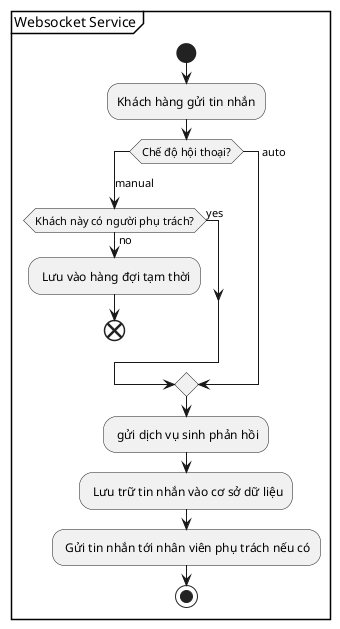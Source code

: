 @startuml
group "Websocket Service"
start
:Khách hàng gửi tin nhắn;
switch (Chế độ hội thoại?) 
        ' group "<<call>> Agent"
        '  : Xử lý tin nhắn;
        '  : Tạo phản hồi;
        ' end group
    case (manual)
        if(Khách này có người phụ trách?) then (yes)
            ' fork
            ' : forward tin nhắn tới nhân viên phụ trách;
            ' fork again
            '     group "<<call>> Agent"
            '     : Xử lý tin nhắn;
            '     : Tạo phản hồi;
            '     end group
            ' : Gửi phản hồi đề xuất tới nhân viên con người;
            ' end merge
            ' : Nhân viên cung cấp phản hồi cuối;
        else (no)
            : Lưu vào hàng đợi tạm thời;
            end
        endif
    case (auto)
endswitch
: gửi dịch vụ sinh phản hồi;
: Lưu trữ tin nhắn vào cơ sở dữ liệu;
: Gửi tin nhắn tới nhân viên phụ trách nếu có;
stop
@enduml